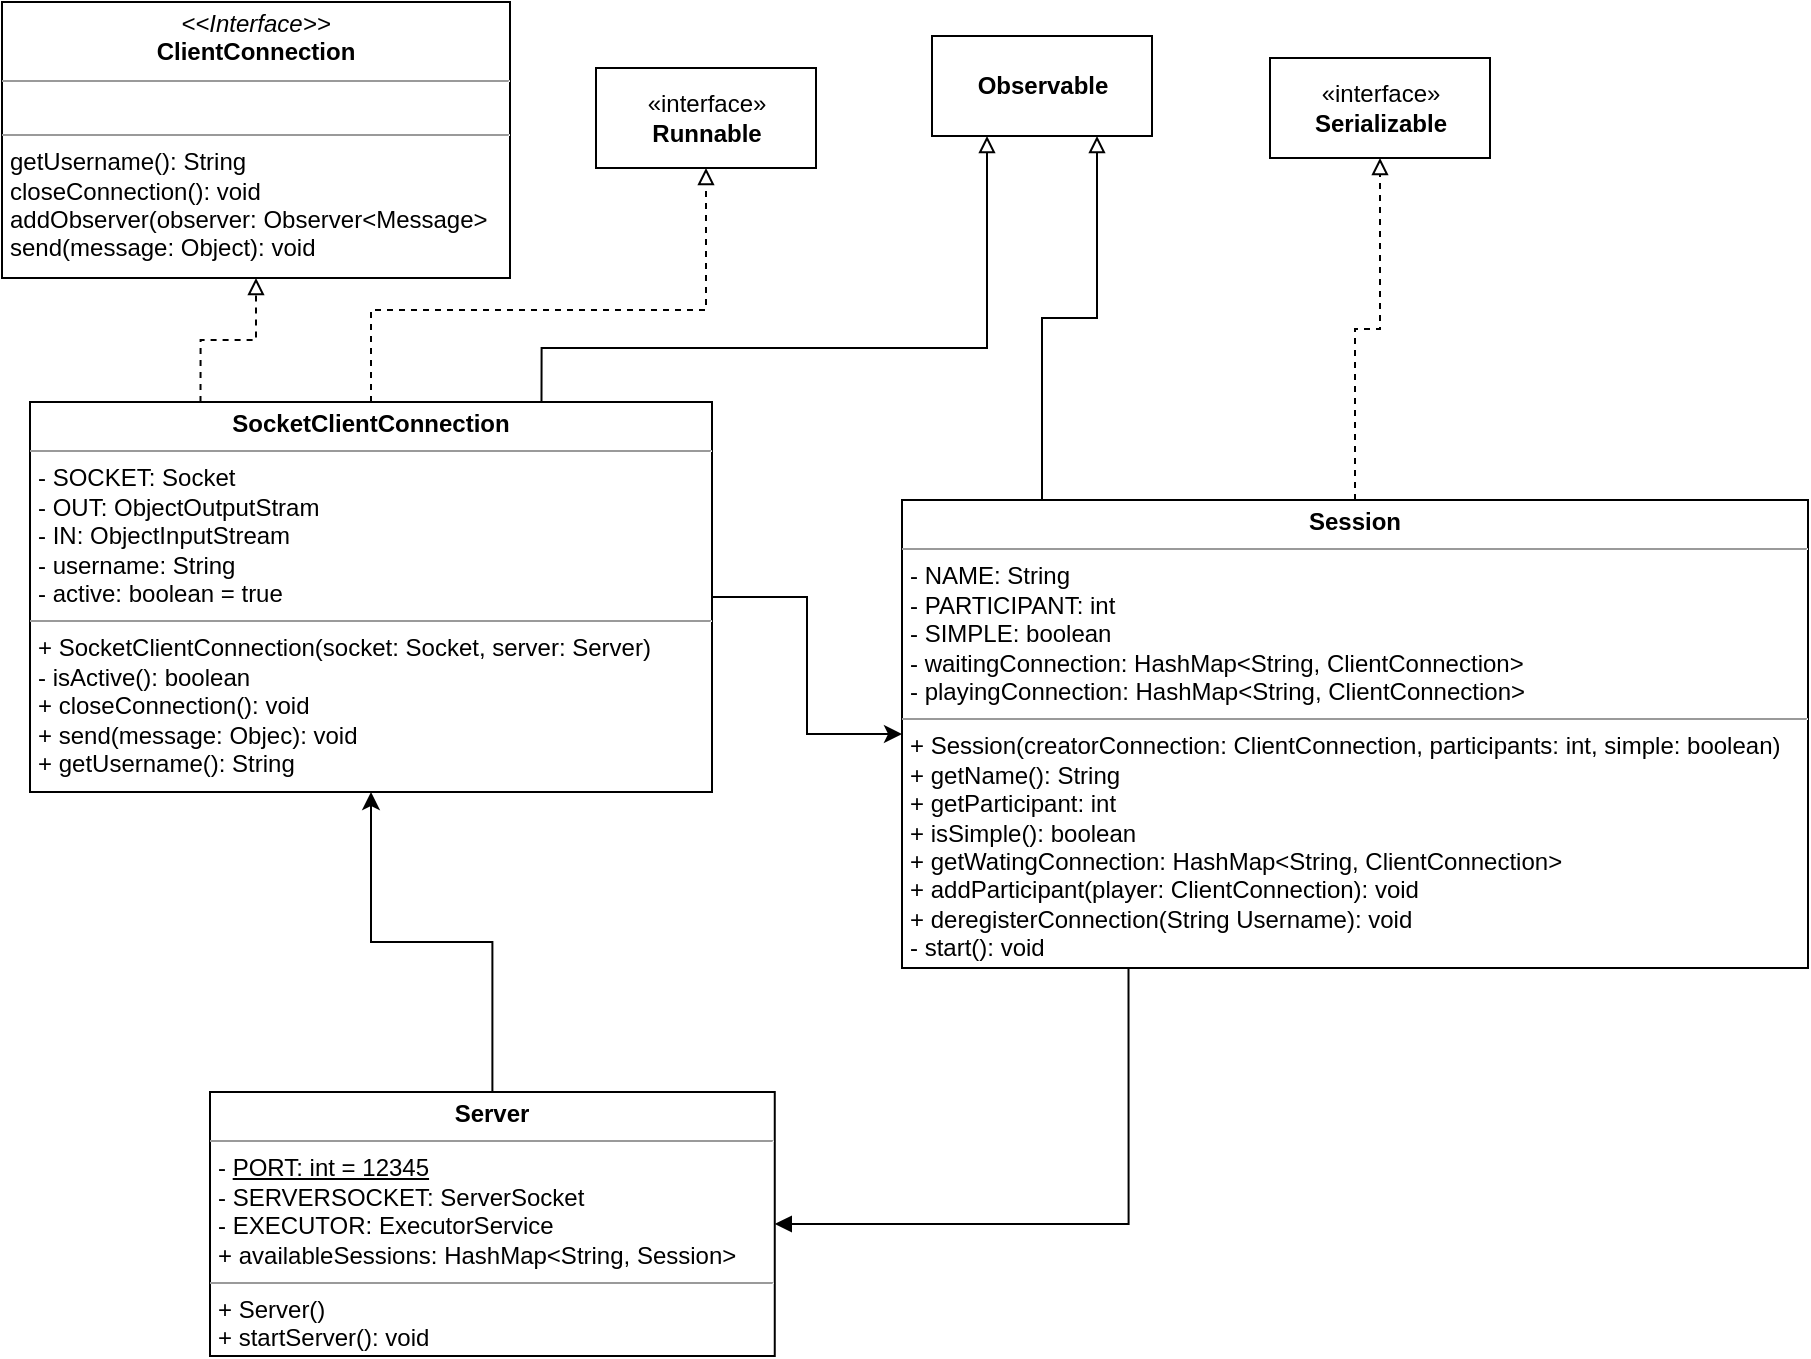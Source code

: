 <mxfile version="13.0.3" type="device"><diagram id="-F6IbUxWvlXDgiMtLPX2" name="Pagina-1"><mxGraphModel dx="2031" dy="1143" grid="0" gridSize="10" guides="1" tooltips="1" connect="1" arrows="1" fold="1" page="1" pageScale="1" pageWidth="1169" pageHeight="827" math="0" shadow="0"><root><mxCell id="0"/><mxCell id="1" parent="0"/><mxCell id="yA1F6lq7do9-HNx4flmW-1" value="&lt;p style=&quot;margin: 4px 0px 0px ; text-align: center&quot;&gt;&lt;b&gt;Server&lt;/b&gt;&lt;/p&gt;&lt;hr size=&quot;1&quot;&gt;&lt;p style=&quot;margin: 0px 0px 0px 4px&quot;&gt;&lt;span&gt;-&amp;nbsp;&lt;/span&gt;&lt;u&gt;PORT: int = 12345&lt;/u&gt;&lt;br&gt;&lt;/p&gt;&lt;p style=&quot;margin: 0px 0px 0px 4px&quot;&gt;- SERVERSOCKET: ServerSocket&lt;/p&gt;&lt;p style=&quot;margin: 0px 0px 0px 4px&quot;&gt;- EXECUTOR: ExecutorService&lt;br&gt;&lt;/p&gt;&lt;p style=&quot;margin: 0px 0px 0px 4px&quot;&gt;+ availableSessions: HashMap&amp;lt;String, Session&amp;gt;&lt;/p&gt;&lt;hr size=&quot;1&quot;&gt;&lt;p style=&quot;margin: 0px 0px 0px 4px&quot;&gt;+ Server()&lt;/p&gt;&lt;p style=&quot;margin: 0px 0px 0px 4px&quot;&gt;&lt;span&gt;+ startServer(): void&lt;/span&gt;&lt;br&gt;&lt;/p&gt;" style="verticalAlign=top;align=left;overflow=fill;fontSize=12;fontFamily=Helvetica;html=1;" parent="1" vertex="1"><mxGeometry x="134" y="564" width="282.38" height="132" as="geometry"/></mxCell><mxCell id="yA1F6lq7do9-HNx4flmW-5" style="edgeStyle=orthogonalEdgeStyle;rounded=0;orthogonalLoop=1;jettySize=auto;html=1;entryX=0.5;entryY=1;entryDx=0;entryDy=0;endArrow=block;endFill=0;dashed=1;exitX=0.25;exitY=0;exitDx=0;exitDy=0;" parent="1" source="yA1F6lq7do9-HNx4flmW-2" target="yA1F6lq7do9-HNx4flmW-4" edge="1"><mxGeometry relative="1" as="geometry"/></mxCell><mxCell id="yA1F6lq7do9-HNx4flmW-14" style="edgeStyle=orthogonalEdgeStyle;rounded=0;orthogonalLoop=1;jettySize=auto;html=1;endArrow=classic;endFill=1;" parent="1" source="yA1F6lq7do9-HNx4flmW-2" target="yA1F6lq7do9-HNx4flmW-11" edge="1"><mxGeometry relative="1" as="geometry"/></mxCell><mxCell id="7f0fjuQ24jgdcSu6d0ZM-2" style="edgeStyle=orthogonalEdgeStyle;rounded=0;orthogonalLoop=1;jettySize=auto;html=1;exitX=0.75;exitY=0;exitDx=0;exitDy=0;endArrow=block;endFill=0;entryX=0.25;entryY=1;entryDx=0;entryDy=0;" edge="1" parent="1" source="yA1F6lq7do9-HNx4flmW-2" target="7f0fjuQ24jgdcSu6d0ZM-1"><mxGeometry relative="1" as="geometry"><Array as="points"><mxPoint x="300" y="192"/><mxPoint x="523" y="192"/></Array></mxGeometry></mxCell><mxCell id="7f0fjuQ24jgdcSu6d0ZM-8" style="edgeStyle=orthogonalEdgeStyle;rounded=0;orthogonalLoop=1;jettySize=auto;html=1;dashed=1;endArrow=block;endFill=0;" edge="1" parent="1" source="yA1F6lq7do9-HNx4flmW-2" target="7f0fjuQ24jgdcSu6d0ZM-6"><mxGeometry relative="1" as="geometry"><Array as="points"><mxPoint x="215" y="173"/><mxPoint x="382" y="173"/></Array></mxGeometry></mxCell><mxCell id="yA1F6lq7do9-HNx4flmW-2" value="&lt;p style=&quot;margin: 0px ; margin-top: 4px ; text-align: center&quot;&gt;&lt;b&gt;SocketClientConnection&lt;/b&gt;&lt;/p&gt;&lt;hr size=&quot;1&quot;&gt;&lt;p style=&quot;margin: 0px ; margin-left: 4px&quot;&gt;- SOCKET: Socket&lt;/p&gt;&lt;p style=&quot;margin: 0px ; margin-left: 4px&quot;&gt;- OUT: ObjectOutputStram&lt;/p&gt;&lt;p style=&quot;margin: 0px ; margin-left: 4px&quot;&gt;- IN: ObjectInputStream&lt;/p&gt;&lt;p style=&quot;margin: 0px ; margin-left: 4px&quot;&gt;- username: String&lt;/p&gt;&lt;p style=&quot;margin: 0px ; margin-left: 4px&quot;&gt;- active: boolean = true&lt;/p&gt;&lt;hr size=&quot;1&quot;&gt;&lt;p style=&quot;margin: 0px ; margin-left: 4px&quot;&gt;+ SocketClientConnection(socket: Socket, server: Server)&lt;/p&gt;&lt;p style=&quot;margin: 0px ; margin-left: 4px&quot;&gt;- isActive(): boolean&lt;/p&gt;&lt;p style=&quot;margin: 0px ; margin-left: 4px&quot;&gt;+ closeConnection(): void&lt;/p&gt;&lt;p style=&quot;margin: 0px ; margin-left: 4px&quot;&gt;+ send(message: Objec): void&lt;/p&gt;&lt;p style=&quot;margin: 0px ; margin-left: 4px&quot;&gt;+ getUsername(): String&lt;/p&gt;&lt;p style=&quot;margin: 0px ; margin-left: 4px&quot;&gt;&lt;br&gt;&lt;/p&gt;" style="verticalAlign=top;align=left;overflow=fill;fontSize=12;fontFamily=Helvetica;html=1;" parent="1" vertex="1"><mxGeometry x="44" y="219" width="341" height="195" as="geometry"/></mxCell><mxCell id="yA1F6lq7do9-HNx4flmW-4" value="&lt;p style=&quot;margin: 0px ; margin-top: 4px ; text-align: center&quot;&gt;&lt;i&gt;&amp;lt;&amp;lt;Interface&amp;gt;&amp;gt;&lt;/i&gt;&lt;br&gt;&lt;b&gt;ClientConnection&lt;/b&gt;&lt;/p&gt;&lt;hr size=&quot;1&quot;&gt;&lt;p style=&quot;margin: 0px ; margin-left: 4px&quot;&gt;&lt;br&gt;&lt;/p&gt;&lt;hr size=&quot;1&quot;&gt;&lt;p style=&quot;margin: 0px ; margin-left: 4px&quot;&gt;getUsername(): String&lt;/p&gt;&lt;p style=&quot;margin: 0px ; margin-left: 4px&quot;&gt;closeConnection(): void&lt;/p&gt;&lt;p style=&quot;margin: 0px ; margin-left: 4px&quot;&gt;addObserver(observer: Observer&amp;lt;Message&amp;gt;&lt;/p&gt;&lt;p style=&quot;margin: 0px ; margin-left: 4px&quot;&gt;send(message: Object): void&lt;/p&gt;" style="verticalAlign=top;align=left;overflow=fill;fontSize=12;fontFamily=Helvetica;html=1;" parent="1" vertex="1"><mxGeometry x="30" y="19" width="254" height="138" as="geometry"/></mxCell><mxCell id="yA1F6lq7do9-HNx4flmW-13" style="edgeStyle=orthogonalEdgeStyle;rounded=0;orthogonalLoop=1;jettySize=auto;html=1;endArrow=classic;endFill=1;" parent="1" source="yA1F6lq7do9-HNx4flmW-1" target="yA1F6lq7do9-HNx4flmW-2" edge="1"><mxGeometry relative="1" as="geometry"/></mxCell><mxCell id="7f0fjuQ24jgdcSu6d0ZM-3" style="edgeStyle=orthogonalEdgeStyle;rounded=0;orthogonalLoop=1;jettySize=auto;html=1;entryX=0.75;entryY=1;entryDx=0;entryDy=0;endArrow=block;endFill=0;" edge="1" parent="1" source="yA1F6lq7do9-HNx4flmW-11" target="7f0fjuQ24jgdcSu6d0ZM-1"><mxGeometry relative="1" as="geometry"><Array as="points"><mxPoint x="550" y="177"/><mxPoint x="578" y="177"/></Array></mxGeometry></mxCell><mxCell id="7f0fjuQ24jgdcSu6d0ZM-7" style="edgeStyle=orthogonalEdgeStyle;rounded=0;orthogonalLoop=1;jettySize=auto;html=1;endArrow=block;endFill=0;dashed=1;" edge="1" parent="1" source="yA1F6lq7do9-HNx4flmW-11" target="7f0fjuQ24jgdcSu6d0ZM-4"><mxGeometry relative="1" as="geometry"/></mxCell><mxCell id="7f0fjuQ24jgdcSu6d0ZM-9" style="edgeStyle=orthogonalEdgeStyle;rounded=0;orthogonalLoop=1;jettySize=auto;html=1;entryX=1;entryY=0.5;entryDx=0;entryDy=0;endArrow=block;endFill=1;exitX=0.25;exitY=1;exitDx=0;exitDy=0;" edge="1" parent="1" source="yA1F6lq7do9-HNx4flmW-11" target="yA1F6lq7do9-HNx4flmW-1"><mxGeometry relative="1" as="geometry"/></mxCell><mxCell id="yA1F6lq7do9-HNx4flmW-11" value="&lt;p style=&quot;margin: 0px ; margin-top: 4px ; text-align: center&quot;&gt;&lt;b&gt;Session&lt;/b&gt;&lt;/p&gt;&lt;hr size=&quot;1&quot;&gt;&lt;p style=&quot;margin: 0px 0px 0px 4px&quot;&gt;- NAME: String&lt;/p&gt;&lt;p style=&quot;margin: 0px 0px 0px 4px&quot;&gt;- PARTICIPANT: int&lt;/p&gt;&lt;p style=&quot;margin: 0px 0px 0px 4px&quot;&gt;- SIMPLE: boolean&lt;/p&gt;&lt;p style=&quot;margin: 0px 0px 0px 4px&quot;&gt;- waitingConnection: HashMap&amp;lt;String, ClientConnection&amp;gt;&lt;/p&gt;&lt;p style=&quot;margin: 0px 0px 0px 4px&quot;&gt;- playingConnection: HashMap&amp;lt;String, ClientConnection&amp;gt;&lt;/p&gt;&lt;hr size=&quot;1&quot;&gt;&lt;p style=&quot;margin: 0px 0px 0px 4px&quot;&gt;+ Session(creatorConnection: ClientConnection, participants: int, simple: boolean)&lt;/p&gt;&lt;p style=&quot;margin: 0px 0px 0px 4px&quot;&gt;+ getName(): String&lt;/p&gt;&lt;p style=&quot;margin: 0px 0px 0px 4px&quot;&gt;+ getParticipant: int&lt;/p&gt;&lt;p style=&quot;margin: 0px 0px 0px 4px&quot;&gt;+ isSimple(): boolean&lt;/p&gt;&lt;p style=&quot;margin: 0px 0px 0px 4px&quot;&gt;+ getWatingConnection: HashMap&amp;lt;String, ClientConnection&amp;gt;&lt;/p&gt;&lt;p style=&quot;margin: 0px 0px 0px 4px&quot;&gt;+&amp;nbsp;&lt;span&gt;addParticipant(player: ClientConnection): void&lt;/span&gt;&lt;/p&gt;&lt;p style=&quot;margin: 0px 0px 0px 4px&quot;&gt;&lt;span&gt;+ deregisterConnection(String Username): void&lt;/span&gt;&lt;/p&gt;&lt;div&gt;&lt;p style=&quot;margin: 0px 0px 0px 4px&quot;&gt;- start(): void&lt;/p&gt;&lt;/div&gt;&lt;div&gt;&lt;br&gt;&lt;/div&gt;" style="verticalAlign=top;align=left;overflow=fill;fontSize=12;fontFamily=Helvetica;html=1;" parent="1" vertex="1"><mxGeometry x="480" y="268" width="453" height="234" as="geometry"/></mxCell><mxCell id="7f0fjuQ24jgdcSu6d0ZM-1" value="&lt;b&gt;Observable&lt;/b&gt;" style="html=1;" vertex="1" parent="1"><mxGeometry x="495" y="36" width="110" height="50" as="geometry"/></mxCell><mxCell id="7f0fjuQ24jgdcSu6d0ZM-4" value="«interface»&lt;br&gt;&lt;b&gt;Serializable&lt;/b&gt;" style="html=1;" vertex="1" parent="1"><mxGeometry x="664" y="47" width="110" height="50" as="geometry"/></mxCell><mxCell id="7f0fjuQ24jgdcSu6d0ZM-6" value="«interface»&lt;br&gt;&lt;b&gt;Runnable&lt;/b&gt;" style="html=1;" vertex="1" parent="1"><mxGeometry x="327" y="52" width="110" height="50" as="geometry"/></mxCell></root></mxGraphModel></diagram></mxfile>